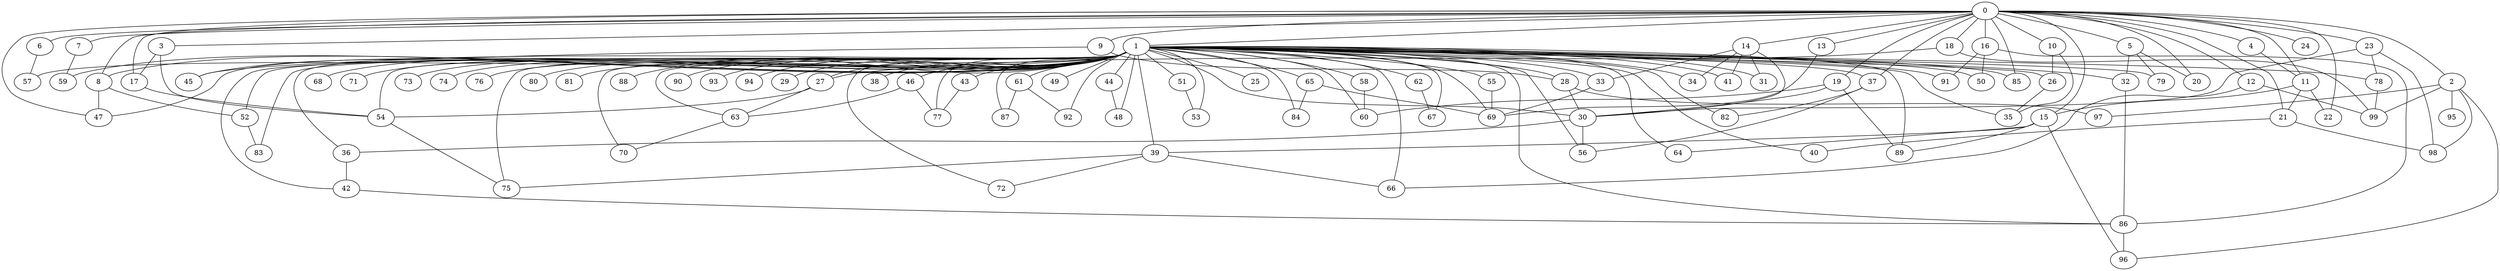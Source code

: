 
graph graphname {
    0 -- 1
0 -- 2
0 -- 3
0 -- 4
0 -- 5
0 -- 6
0 -- 7
0 -- 8
0 -- 9
0 -- 10
0 -- 11
0 -- 12
0 -- 13
0 -- 14
0 -- 15
0 -- 16
0 -- 17
0 -- 18
0 -- 19
0 -- 20
0 -- 21
0 -- 22
0 -- 23
0 -- 24
0 -- 47
0 -- 37
0 -- 85
1 -- 25
1 -- 26
1 -- 27
1 -- 28
1 -- 29
1 -- 30
1 -- 31
1 -- 32
1 -- 33
1 -- 34
1 -- 35
1 -- 36
1 -- 37
1 -- 38
1 -- 39
1 -- 40
1 -- 41
1 -- 42
1 -- 43
1 -- 44
1 -- 45
1 -- 46
1 -- 47
1 -- 48
1 -- 49
1 -- 50
1 -- 51
1 -- 52
1 -- 53
1 -- 54
1 -- 55
1 -- 56
1 -- 57
1 -- 58
1 -- 59
1 -- 60
1 -- 61
1 -- 62
1 -- 63
1 -- 64
1 -- 65
1 -- 66
1 -- 67
1 -- 68
1 -- 69
1 -- 70
1 -- 71
1 -- 72
1 -- 73
1 -- 74
1 -- 75
1 -- 76
1 -- 77
1 -- 78
1 -- 79
1 -- 80
1 -- 81
1 -- 82
1 -- 83
1 -- 84
1 -- 85
1 -- 86
1 -- 87
1 -- 88
1 -- 89
1 -- 90
1 -- 91
1 -- 92
1 -- 93
1 -- 94
1 -- 8
2 -- 96
2 -- 98
2 -- 99
2 -- 97
2 -- 95
3 -- 17
3 -- 54
4 -- 11
5 -- 79
5 -- 32
5 -- 20
6 -- 57
7 -- 59
8 -- 52
8 -- 47
9 -- 28
9 -- 45
10 -- 26
10 -- 35
11 -- 22
11 -- 21
11 -- 15
12 -- 99
12 -- 66
13 -- 69
14 -- 30
14 -- 33
14 -- 31
14 -- 34
14 -- 41
15 -- 64
15 -- 89
15 -- 39
15 -- 96
16 -- 50
16 -- 91
16 -- 86
17 -- 54
18 -- 99
18 -- 27
19 -- 60
19 -- 89
19 -- 30
21 -- 40
21 -- 98
23 -- 98
23 -- 30
23 -- 78
26 -- 35
27 -- 63
27 -- 54
28 -- 30
28 -- 97
30 -- 56
30 -- 36
32 -- 86
33 -- 69
36 -- 42
37 -- 82
37 -- 56
39 -- 72
39 -- 75
39 -- 66
42 -- 86
43 -- 77
44 -- 48
46 -- 63
46 -- 77
51 -- 53
52 -- 83
54 -- 75
55 -- 69
58 -- 60
61 -- 87
61 -- 92
62 -- 67
63 -- 70
65 -- 69
65 -- 84
78 -- 99
86 -- 96

}
